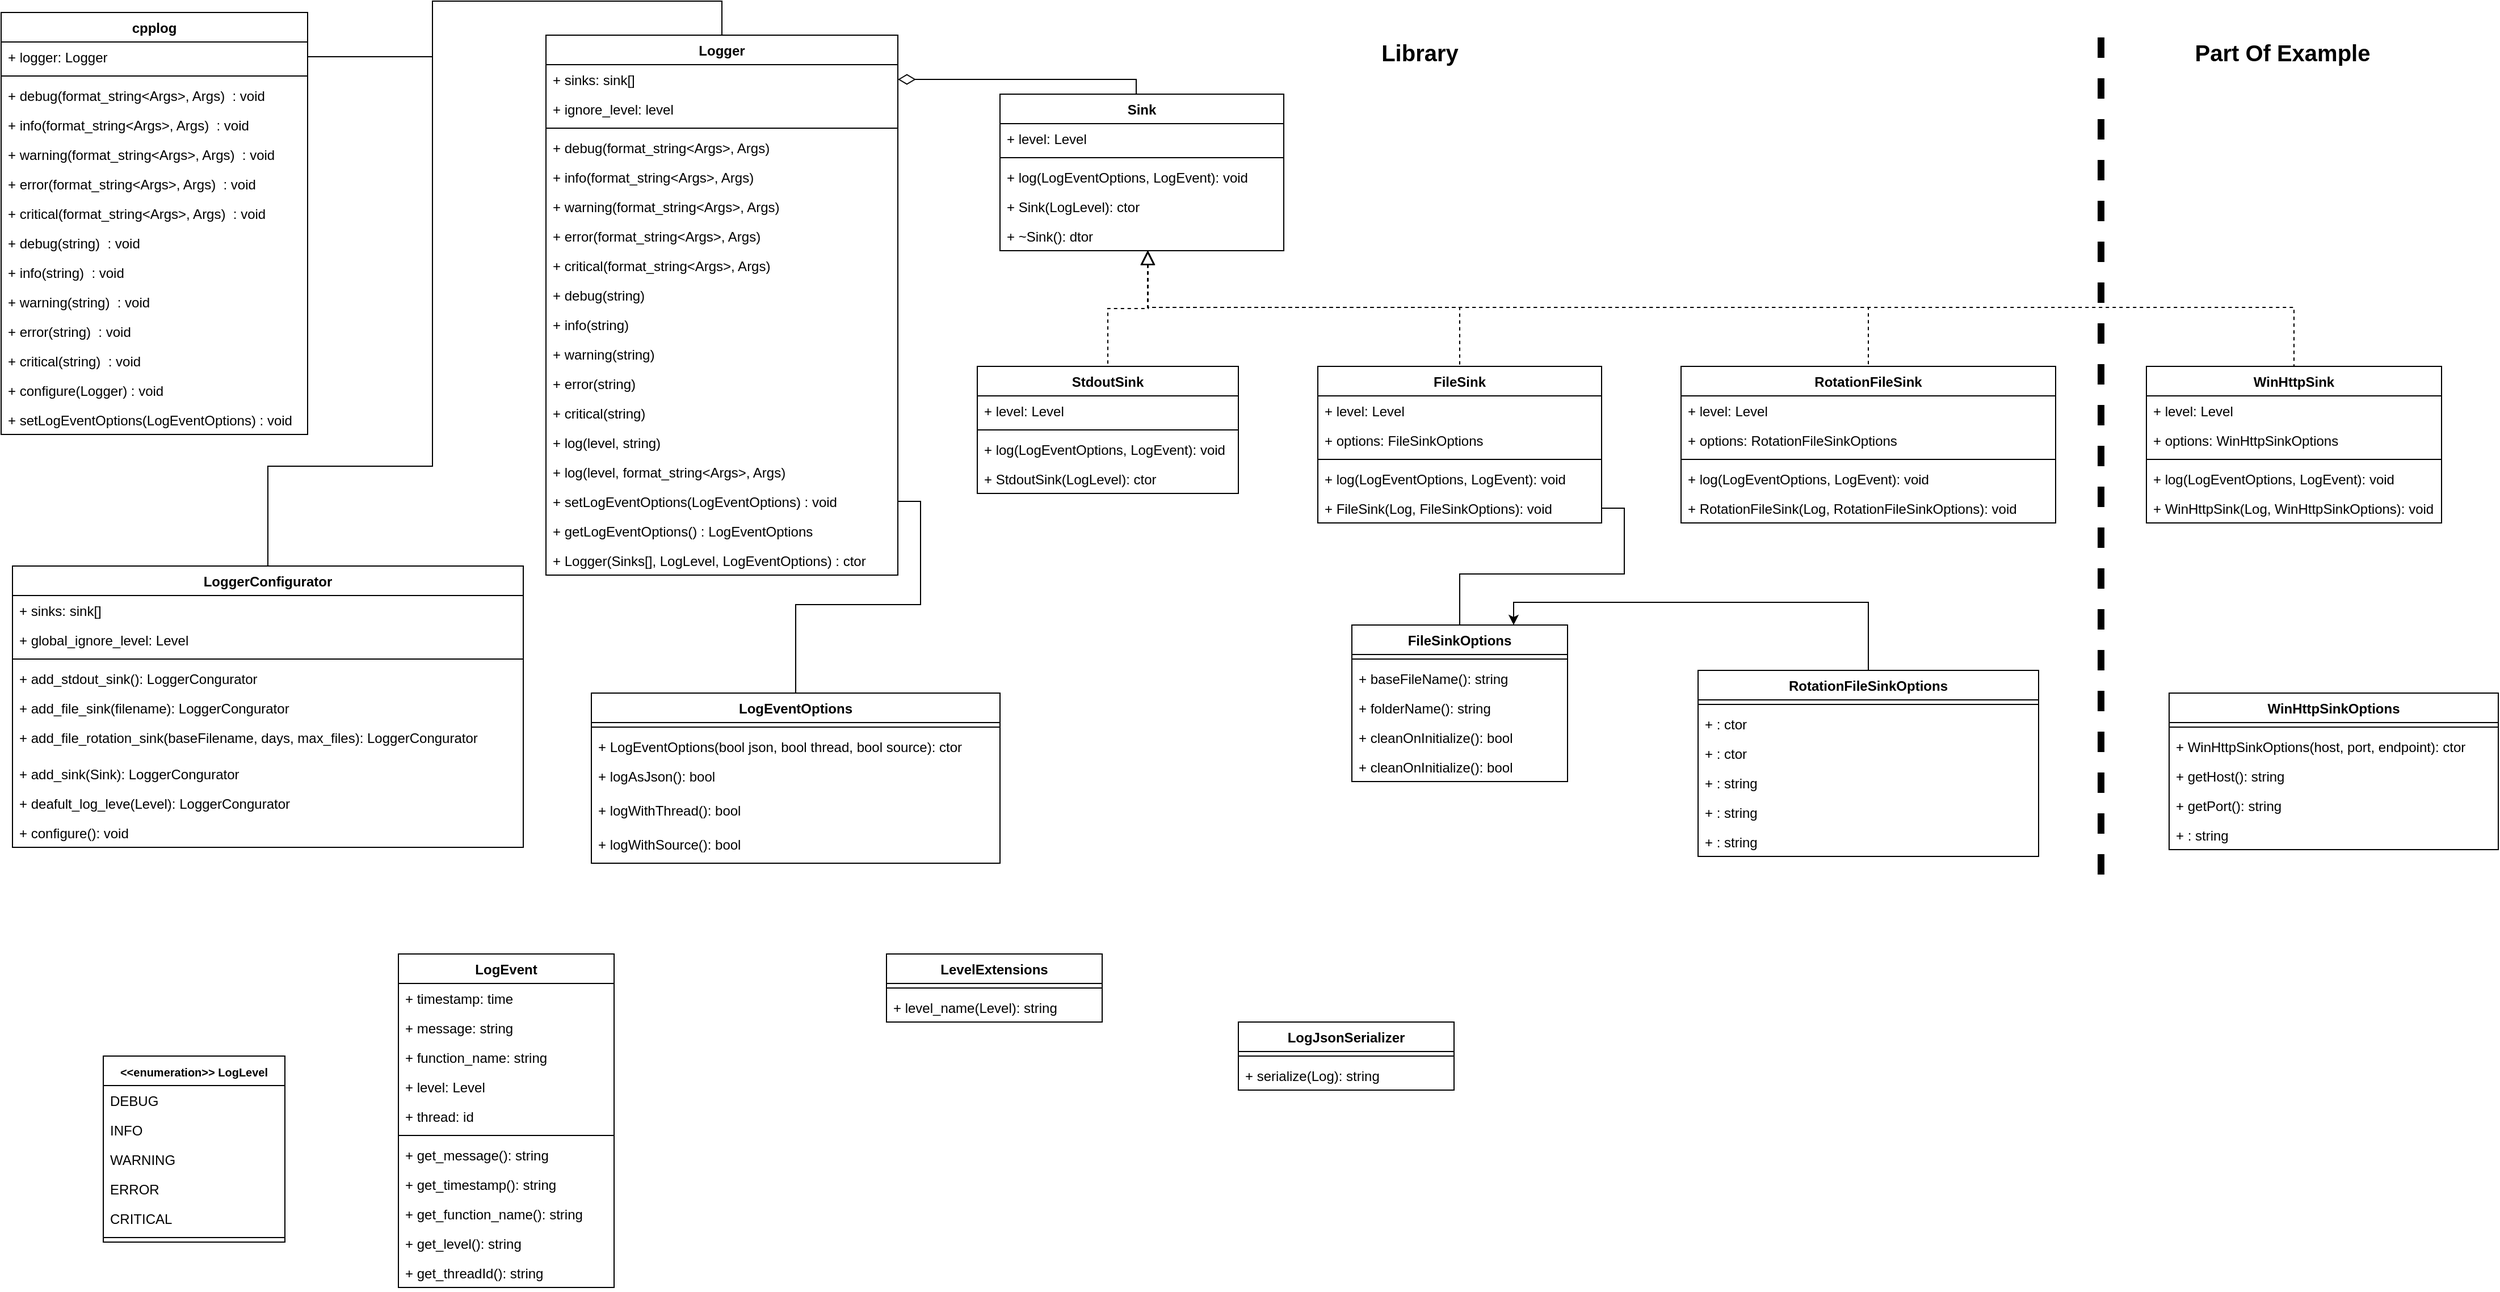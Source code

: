<mxfile version="26.2.9">
  <diagram name="Page-1" id="QMGaXMyqHhBk5dLgkblW">
    <mxGraphModel dx="1517" dy="479" grid="1" gridSize="10" guides="1" tooltips="1" connect="1" arrows="1" fold="1" page="1" pageScale="1" pageWidth="827" pageHeight="1169" math="0" shadow="0">
      <root>
        <mxCell id="0" />
        <mxCell id="1" parent="0" />
        <mxCell id="KMtWVhsrPkdKX9MJZ_qo-9" value="cpplog" style="swimlane;fontStyle=1;align=center;verticalAlign=top;childLayout=stackLayout;horizontal=1;startSize=26;horizontalStack=0;resizeParent=1;resizeParentMax=0;resizeLast=0;collapsible=1;marginBottom=0;whiteSpace=wrap;html=1;" parent="1" vertex="1">
          <mxGeometry x="-700" y="20" width="270" height="372" as="geometry">
            <mxRectangle x="120" y="10" width="100" height="30" as="alternateBounds" />
          </mxGeometry>
        </mxCell>
        <mxCell id="KMtWVhsrPkdKX9MJZ_qo-10" value="+ logger: Logger" style="text;strokeColor=none;fillColor=none;align=left;verticalAlign=top;spacingLeft=4;spacingRight=4;overflow=hidden;rotatable=0;points=[[0,0.5],[1,0.5]];portConstraint=eastwest;whiteSpace=wrap;html=1;" parent="KMtWVhsrPkdKX9MJZ_qo-9" vertex="1">
          <mxGeometry y="26" width="270" height="26" as="geometry" />
        </mxCell>
        <mxCell id="KMtWVhsrPkdKX9MJZ_qo-11" value="" style="line;strokeWidth=1;fillColor=none;align=left;verticalAlign=middle;spacingTop=-1;spacingLeft=3;spacingRight=3;rotatable=0;labelPosition=right;points=[];portConstraint=eastwest;strokeColor=inherit;" parent="KMtWVhsrPkdKX9MJZ_qo-9" vertex="1">
          <mxGeometry y="52" width="270" height="8" as="geometry" />
        </mxCell>
        <mxCell id="KMtWVhsrPkdKX9MJZ_qo-12" value="+ debug(format_string&amp;lt;Args&amp;gt;, Args)&amp;nbsp;&amp;nbsp;: void" style="text;strokeColor=none;fillColor=none;align=left;verticalAlign=top;spacingLeft=4;spacingRight=4;overflow=hidden;rotatable=0;points=[[0,0.5],[1,0.5]];portConstraint=eastwest;whiteSpace=wrap;html=1;" parent="KMtWVhsrPkdKX9MJZ_qo-9" vertex="1">
          <mxGeometry y="60" width="270" height="26" as="geometry" />
        </mxCell>
        <mxCell id="KMtWVhsrPkdKX9MJZ_qo-15" value="+ info(format_string&amp;lt;Args&amp;gt;, Args)&amp;nbsp;&amp;nbsp;: void" style="text;strokeColor=none;fillColor=none;align=left;verticalAlign=top;spacingLeft=4;spacingRight=4;overflow=hidden;rotatable=0;points=[[0,0.5],[1,0.5]];portConstraint=eastwest;whiteSpace=wrap;html=1;" parent="KMtWVhsrPkdKX9MJZ_qo-9" vertex="1">
          <mxGeometry y="86" width="270" height="26" as="geometry" />
        </mxCell>
        <mxCell id="KMtWVhsrPkdKX9MJZ_qo-16" value="+ warning(format_string&amp;lt;Args&amp;gt;, Args)&amp;nbsp;&amp;nbsp;: void" style="text;strokeColor=none;fillColor=none;align=left;verticalAlign=top;spacingLeft=4;spacingRight=4;overflow=hidden;rotatable=0;points=[[0,0.5],[1,0.5]];portConstraint=eastwest;whiteSpace=wrap;html=1;" parent="KMtWVhsrPkdKX9MJZ_qo-9" vertex="1">
          <mxGeometry y="112" width="270" height="26" as="geometry" />
        </mxCell>
        <mxCell id="KMtWVhsrPkdKX9MJZ_qo-17" value="+ error(format_string&amp;lt;Args&amp;gt;, Args)&amp;nbsp;&amp;nbsp;: void" style="text;strokeColor=none;fillColor=none;align=left;verticalAlign=top;spacingLeft=4;spacingRight=4;overflow=hidden;rotatable=0;points=[[0,0.5],[1,0.5]];portConstraint=eastwest;whiteSpace=wrap;html=1;" parent="KMtWVhsrPkdKX9MJZ_qo-9" vertex="1">
          <mxGeometry y="138" width="270" height="26" as="geometry" />
        </mxCell>
        <mxCell id="KMtWVhsrPkdKX9MJZ_qo-18" value="+ critical(format_string&amp;lt;Args&amp;gt;, Args)&amp;nbsp;&amp;nbsp;: void" style="text;strokeColor=none;fillColor=none;align=left;verticalAlign=top;spacingLeft=4;spacingRight=4;overflow=hidden;rotatable=0;points=[[0,0.5],[1,0.5]];portConstraint=eastwest;whiteSpace=wrap;html=1;" parent="KMtWVhsrPkdKX9MJZ_qo-9" vertex="1">
          <mxGeometry y="164" width="270" height="26" as="geometry" />
        </mxCell>
        <mxCell id="KMtWVhsrPkdKX9MJZ_qo-13" value="+ debug(string)&amp;nbsp;&amp;nbsp;: void" style="text;strokeColor=none;fillColor=none;align=left;verticalAlign=top;spacingLeft=4;spacingRight=4;overflow=hidden;rotatable=0;points=[[0,0.5],[1,0.5]];portConstraint=eastwest;whiteSpace=wrap;html=1;" parent="KMtWVhsrPkdKX9MJZ_qo-9" vertex="1">
          <mxGeometry y="190" width="270" height="26" as="geometry" />
        </mxCell>
        <mxCell id="KMtWVhsrPkdKX9MJZ_qo-14" value="+ info(string)&amp;nbsp;&amp;nbsp;: void" style="text;strokeColor=none;fillColor=none;align=left;verticalAlign=top;spacingLeft=4;spacingRight=4;overflow=hidden;rotatable=0;points=[[0,0.5],[1,0.5]];portConstraint=eastwest;whiteSpace=wrap;html=1;" parent="KMtWVhsrPkdKX9MJZ_qo-9" vertex="1">
          <mxGeometry y="216" width="270" height="26" as="geometry" />
        </mxCell>
        <mxCell id="KMtWVhsrPkdKX9MJZ_qo-20" value="+ warning(string)&amp;nbsp;&amp;nbsp;: void" style="text;strokeColor=none;fillColor=none;align=left;verticalAlign=top;spacingLeft=4;spacingRight=4;overflow=hidden;rotatable=0;points=[[0,0.5],[1,0.5]];portConstraint=eastwest;whiteSpace=wrap;html=1;" parent="KMtWVhsrPkdKX9MJZ_qo-9" vertex="1">
          <mxGeometry y="242" width="270" height="26" as="geometry" />
        </mxCell>
        <mxCell id="KMtWVhsrPkdKX9MJZ_qo-21" value="+ error(string)&amp;nbsp;&amp;nbsp;: void" style="text;strokeColor=none;fillColor=none;align=left;verticalAlign=top;spacingLeft=4;spacingRight=4;overflow=hidden;rotatable=0;points=[[0,0.5],[1,0.5]];portConstraint=eastwest;whiteSpace=wrap;html=1;" parent="KMtWVhsrPkdKX9MJZ_qo-9" vertex="1">
          <mxGeometry y="268" width="270" height="26" as="geometry" />
        </mxCell>
        <mxCell id="DtV7L_0xlHecqPKQUck3-12" value="+ critical(string)&amp;nbsp;&amp;nbsp;: void" style="text;strokeColor=none;fillColor=none;align=left;verticalAlign=top;spacingLeft=4;spacingRight=4;overflow=hidden;rotatable=0;points=[[0,0.5],[1,0.5]];portConstraint=eastwest;whiteSpace=wrap;html=1;" vertex="1" parent="KMtWVhsrPkdKX9MJZ_qo-9">
          <mxGeometry y="294" width="270" height="26" as="geometry" />
        </mxCell>
        <mxCell id="DtV7L_0xlHecqPKQUck3-13" value="+ configure(Logger) : void" style="text;strokeColor=none;fillColor=none;align=left;verticalAlign=top;spacingLeft=4;spacingRight=4;overflow=hidden;rotatable=0;points=[[0,0.5],[1,0.5]];portConstraint=eastwest;whiteSpace=wrap;html=1;" vertex="1" parent="KMtWVhsrPkdKX9MJZ_qo-9">
          <mxGeometry y="320" width="270" height="26" as="geometry" />
        </mxCell>
        <mxCell id="KMtWVhsrPkdKX9MJZ_qo-22" value="+ setLogEventOptions(LogEventOptions) : void" style="text;strokeColor=none;fillColor=none;align=left;verticalAlign=top;spacingLeft=4;spacingRight=4;overflow=hidden;rotatable=0;points=[[0,0.5],[1,0.5]];portConstraint=eastwest;whiteSpace=wrap;html=1;" parent="KMtWVhsrPkdKX9MJZ_qo-9" vertex="1">
          <mxGeometry y="346" width="270" height="26" as="geometry" />
        </mxCell>
        <mxCell id="KMtWVhsrPkdKX9MJZ_qo-92" style="edgeStyle=orthogonalEdgeStyle;rounded=0;orthogonalLoop=1;jettySize=auto;html=1;exitX=0.5;exitY=0;exitDx=0;exitDy=0;endArrow=none;startFill=0;entryX=1;entryY=0.5;entryDx=0;entryDy=0;" parent="1" target="KMtWVhsrPkdKX9MJZ_qo-10" edge="1" source="KMtWVhsrPkdKX9MJZ_qo-46">
          <mxGeometry relative="1" as="geometry">
            <Array as="points">
              <mxPoint x="-65" y="10" />
              <mxPoint x="-320" y="10" />
              <mxPoint x="-320" y="59" />
            </Array>
            <mxPoint x="-15" y="30" as="sourcePoint" />
            <mxPoint x="-280" y="100" as="targetPoint" />
          </mxGeometry>
        </mxCell>
        <mxCell id="KMtWVhsrPkdKX9MJZ_qo-46" value="Logger" style="swimlane;fontStyle=1;align=center;verticalAlign=top;childLayout=stackLayout;horizontal=1;startSize=26;horizontalStack=0;resizeParent=1;resizeParentMax=0;resizeLast=0;collapsible=1;marginBottom=0;whiteSpace=wrap;html=1;" parent="1" vertex="1">
          <mxGeometry x="-220" y="40" width="310" height="476" as="geometry">
            <mxRectangle x="120" y="10" width="100" height="30" as="alternateBounds" />
          </mxGeometry>
        </mxCell>
        <mxCell id="KMtWVhsrPkdKX9MJZ_qo-47" value="+ sinks: sink[]" style="text;strokeColor=none;fillColor=none;align=left;verticalAlign=top;spacingLeft=4;spacingRight=4;overflow=hidden;rotatable=0;points=[[0,0.5],[1,0.5]];portConstraint=eastwest;whiteSpace=wrap;html=1;" parent="KMtWVhsrPkdKX9MJZ_qo-46" vertex="1">
          <mxGeometry y="26" width="310" height="26" as="geometry" />
        </mxCell>
        <mxCell id="KMtWVhsrPkdKX9MJZ_qo-48" value="+ ignore_level: level" style="text;strokeColor=none;fillColor=none;align=left;verticalAlign=top;spacingLeft=4;spacingRight=4;overflow=hidden;rotatable=0;points=[[0,0.5],[1,0.5]];portConstraint=eastwest;whiteSpace=wrap;html=1;" parent="KMtWVhsrPkdKX9MJZ_qo-46" vertex="1">
          <mxGeometry y="52" width="310" height="26" as="geometry" />
        </mxCell>
        <mxCell id="KMtWVhsrPkdKX9MJZ_qo-49" value="" style="line;strokeWidth=1;fillColor=none;align=left;verticalAlign=middle;spacingTop=-1;spacingLeft=3;spacingRight=3;rotatable=0;labelPosition=right;points=[];portConstraint=eastwest;strokeColor=inherit;" parent="KMtWVhsrPkdKX9MJZ_qo-46" vertex="1">
          <mxGeometry y="78" width="310" height="8" as="geometry" />
        </mxCell>
        <mxCell id="KMtWVhsrPkdKX9MJZ_qo-50" value="+ debug(format_string&amp;lt;Args&amp;gt;, Args)" style="text;strokeColor=none;fillColor=none;align=left;verticalAlign=top;spacingLeft=4;spacingRight=4;overflow=hidden;rotatable=0;points=[[0,0.5],[1,0.5]];portConstraint=eastwest;whiteSpace=wrap;html=1;" parent="KMtWVhsrPkdKX9MJZ_qo-46" vertex="1">
          <mxGeometry y="86" width="310" height="26" as="geometry" />
        </mxCell>
        <mxCell id="KMtWVhsrPkdKX9MJZ_qo-51" value="+ info(format_string&amp;lt;Args&amp;gt;, Args)" style="text;strokeColor=none;fillColor=none;align=left;verticalAlign=top;spacingLeft=4;spacingRight=4;overflow=hidden;rotatable=0;points=[[0,0.5],[1,0.5]];portConstraint=eastwest;whiteSpace=wrap;html=1;" parent="KMtWVhsrPkdKX9MJZ_qo-46" vertex="1">
          <mxGeometry y="112" width="310" height="26" as="geometry" />
        </mxCell>
        <mxCell id="KMtWVhsrPkdKX9MJZ_qo-52" value="+ warning(format_string&amp;lt;Args&amp;gt;, Args)" style="text;strokeColor=none;fillColor=none;align=left;verticalAlign=top;spacingLeft=4;spacingRight=4;overflow=hidden;rotatable=0;points=[[0,0.5],[1,0.5]];portConstraint=eastwest;whiteSpace=wrap;html=1;" parent="KMtWVhsrPkdKX9MJZ_qo-46" vertex="1">
          <mxGeometry y="138" width="310" height="26" as="geometry" />
        </mxCell>
        <mxCell id="KMtWVhsrPkdKX9MJZ_qo-53" value="+ error(format_string&amp;lt;Args&amp;gt;, Args)" style="text;strokeColor=none;fillColor=none;align=left;verticalAlign=top;spacingLeft=4;spacingRight=4;overflow=hidden;rotatable=0;points=[[0,0.5],[1,0.5]];portConstraint=eastwest;whiteSpace=wrap;html=1;" parent="KMtWVhsrPkdKX9MJZ_qo-46" vertex="1">
          <mxGeometry y="164" width="310" height="26" as="geometry" />
        </mxCell>
        <mxCell id="KMtWVhsrPkdKX9MJZ_qo-54" value="+ critical(format_string&amp;lt;Args&amp;gt;, Args)" style="text;strokeColor=none;fillColor=none;align=left;verticalAlign=top;spacingLeft=4;spacingRight=4;overflow=hidden;rotatable=0;points=[[0,0.5],[1,0.5]];portConstraint=eastwest;whiteSpace=wrap;html=1;" parent="KMtWVhsrPkdKX9MJZ_qo-46" vertex="1">
          <mxGeometry y="190" width="310" height="26" as="geometry" />
        </mxCell>
        <mxCell id="KMtWVhsrPkdKX9MJZ_qo-55" value="+ debug(string)" style="text;strokeColor=none;fillColor=none;align=left;verticalAlign=top;spacingLeft=4;spacingRight=4;overflow=hidden;rotatable=0;points=[[0,0.5],[1,0.5]];portConstraint=eastwest;whiteSpace=wrap;html=1;" parent="KMtWVhsrPkdKX9MJZ_qo-46" vertex="1">
          <mxGeometry y="216" width="310" height="26" as="geometry" />
        </mxCell>
        <mxCell id="KMtWVhsrPkdKX9MJZ_qo-56" value="+ info(string)" style="text;strokeColor=none;fillColor=none;align=left;verticalAlign=top;spacingLeft=4;spacingRight=4;overflow=hidden;rotatable=0;points=[[0,0.5],[1,0.5]];portConstraint=eastwest;whiteSpace=wrap;html=1;" parent="KMtWVhsrPkdKX9MJZ_qo-46" vertex="1">
          <mxGeometry y="242" width="310" height="26" as="geometry" />
        </mxCell>
        <mxCell id="KMtWVhsrPkdKX9MJZ_qo-57" value="+ warning(string)" style="text;strokeColor=none;fillColor=none;align=left;verticalAlign=top;spacingLeft=4;spacingRight=4;overflow=hidden;rotatable=0;points=[[0,0.5],[1,0.5]];portConstraint=eastwest;whiteSpace=wrap;html=1;" parent="KMtWVhsrPkdKX9MJZ_qo-46" vertex="1">
          <mxGeometry y="268" width="310" height="26" as="geometry" />
        </mxCell>
        <mxCell id="KMtWVhsrPkdKX9MJZ_qo-58" value="+ error(string)" style="text;strokeColor=none;fillColor=none;align=left;verticalAlign=top;spacingLeft=4;spacingRight=4;overflow=hidden;rotatable=0;points=[[0,0.5],[1,0.5]];portConstraint=eastwest;whiteSpace=wrap;html=1;" parent="KMtWVhsrPkdKX9MJZ_qo-46" vertex="1">
          <mxGeometry y="294" width="310" height="26" as="geometry" />
        </mxCell>
        <mxCell id="KMtWVhsrPkdKX9MJZ_qo-59" value="+ critical(string)" style="text;strokeColor=none;fillColor=none;align=left;verticalAlign=top;spacingLeft=4;spacingRight=4;overflow=hidden;rotatable=0;points=[[0,0.5],[1,0.5]];portConstraint=eastwest;whiteSpace=wrap;html=1;" parent="KMtWVhsrPkdKX9MJZ_qo-46" vertex="1">
          <mxGeometry y="320" width="310" height="26" as="geometry" />
        </mxCell>
        <mxCell id="KMtWVhsrPkdKX9MJZ_qo-61" value="+ log(level, string)" style="text;strokeColor=none;fillColor=none;align=left;verticalAlign=top;spacingLeft=4;spacingRight=4;overflow=hidden;rotatable=0;points=[[0,0.5],[1,0.5]];portConstraint=eastwest;whiteSpace=wrap;html=1;" parent="KMtWVhsrPkdKX9MJZ_qo-46" vertex="1">
          <mxGeometry y="346" width="310" height="26" as="geometry" />
        </mxCell>
        <mxCell id="DtV7L_0xlHecqPKQUck3-28" value="+ log(level, format_string&amp;lt;Args&amp;gt;, Args)" style="text;strokeColor=none;fillColor=none;align=left;verticalAlign=top;spacingLeft=4;spacingRight=4;overflow=hidden;rotatable=0;points=[[0,0.5],[1,0.5]];portConstraint=eastwest;whiteSpace=wrap;html=1;" vertex="1" parent="KMtWVhsrPkdKX9MJZ_qo-46">
          <mxGeometry y="372" width="310" height="26" as="geometry" />
        </mxCell>
        <mxCell id="DtV7L_0xlHecqPKQUck3-31" value="+ setLogEventOptions(LogEventOptions) : void" style="text;strokeColor=none;fillColor=none;align=left;verticalAlign=top;spacingLeft=4;spacingRight=4;overflow=hidden;rotatable=0;points=[[0,0.5],[1,0.5]];portConstraint=eastwest;whiteSpace=wrap;html=1;" vertex="1" parent="KMtWVhsrPkdKX9MJZ_qo-46">
          <mxGeometry y="398" width="310" height="26" as="geometry" />
        </mxCell>
        <mxCell id="DtV7L_0xlHecqPKQUck3-32" value="+ getLogEventOptions() : LogEventOptions" style="text;strokeColor=none;fillColor=none;align=left;verticalAlign=top;spacingLeft=4;spacingRight=4;overflow=hidden;rotatable=0;points=[[0,0.5],[1,0.5]];portConstraint=eastwest;whiteSpace=wrap;html=1;" vertex="1" parent="KMtWVhsrPkdKX9MJZ_qo-46">
          <mxGeometry y="424" width="310" height="26" as="geometry" />
        </mxCell>
        <mxCell id="KMtWVhsrPkdKX9MJZ_qo-62" value="+ Logger(Sinks[], LogLevel, LogEventOptions) : ctor" style="text;strokeColor=none;fillColor=none;align=left;verticalAlign=top;spacingLeft=4;spacingRight=4;overflow=hidden;rotatable=0;points=[[0,0.5],[1,0.5]];portConstraint=eastwest;whiteSpace=wrap;html=1;" parent="KMtWVhsrPkdKX9MJZ_qo-46" vertex="1">
          <mxGeometry y="450" width="310" height="26" as="geometry" />
        </mxCell>
        <mxCell id="KMtWVhsrPkdKX9MJZ_qo-91" style="edgeStyle=orthogonalEdgeStyle;rounded=0;orthogonalLoop=1;jettySize=auto;html=1;endArrow=diamondThin;startFill=0;endFill=0;startSize=13;endSize=13;exitX=0.5;exitY=0;exitDx=0;exitDy=0;entryX=1;entryY=0.5;entryDx=0;entryDy=0;" parent="1" source="DtV7L_0xlHecqPKQUck3-35" target="KMtWVhsrPkdKX9MJZ_qo-47" edge="1">
          <mxGeometry relative="1" as="geometry">
            <Array as="points">
              <mxPoint x="300" y="100" />
              <mxPoint x="300" y="79" />
            </Array>
            <mxPoint x="300" y="92" as="sourcePoint" />
            <mxPoint x="160" y="110" as="targetPoint" />
          </mxGeometry>
        </mxCell>
        <mxCell id="KMtWVhsrPkdKX9MJZ_qo-97" style="edgeStyle=orthogonalEdgeStyle;rounded=0;orthogonalLoop=1;jettySize=auto;html=1;entryX=0.5;entryY=0;entryDx=0;entryDy=0;endArrow=none;startFill=0;startArrow=block;endSize=10;startSize=10;dashed=1;endFill=0;exitX=0.522;exitY=1;exitDx=0;exitDy=0;exitPerimeter=0;" parent="1" source="DtV7L_0xlHecqPKQUck3-42" target="KMtWVhsrPkdKX9MJZ_qo-93" edge="1">
          <mxGeometry relative="1" as="geometry">
            <mxPoint x="310" y="240" as="sourcePoint" />
          </mxGeometry>
        </mxCell>
        <mxCell id="KMtWVhsrPkdKX9MJZ_qo-93" value="StdoutSink" style="swimlane;fontStyle=1;align=center;verticalAlign=top;childLayout=stackLayout;horizontal=1;startSize=26;horizontalStack=0;resizeParent=1;resizeParentMax=0;resizeLast=0;collapsible=1;marginBottom=0;whiteSpace=wrap;html=1;" parent="1" vertex="1">
          <mxGeometry x="160" y="332" width="230" height="112" as="geometry" />
        </mxCell>
        <mxCell id="KMtWVhsrPkdKX9MJZ_qo-94" value="+ level: Level" style="text;strokeColor=none;fillColor=none;align=left;verticalAlign=top;spacingLeft=4;spacingRight=4;overflow=hidden;rotatable=0;points=[[0,0.5],[1,0.5]];portConstraint=eastwest;whiteSpace=wrap;html=1;" parent="KMtWVhsrPkdKX9MJZ_qo-93" vertex="1">
          <mxGeometry y="26" width="230" height="26" as="geometry" />
        </mxCell>
        <mxCell id="KMtWVhsrPkdKX9MJZ_qo-95" value="" style="line;strokeWidth=1;fillColor=none;align=left;verticalAlign=middle;spacingTop=-1;spacingLeft=3;spacingRight=3;rotatable=0;labelPosition=right;points=[];portConstraint=eastwest;strokeColor=inherit;" parent="KMtWVhsrPkdKX9MJZ_qo-93" vertex="1">
          <mxGeometry y="52" width="230" height="8" as="geometry" />
        </mxCell>
        <mxCell id="KMtWVhsrPkdKX9MJZ_qo-96" value="+ log(LogEventOptions, LogEvent): void" style="text;strokeColor=none;fillColor=none;align=left;verticalAlign=top;spacingLeft=4;spacingRight=4;overflow=hidden;rotatable=0;points=[[0,0.5],[1,0.5]];portConstraint=eastwest;whiteSpace=wrap;html=1;" parent="KMtWVhsrPkdKX9MJZ_qo-93" vertex="1">
          <mxGeometry y="60" width="230" height="26" as="geometry" />
        </mxCell>
        <mxCell id="DtV7L_0xlHecqPKQUck3-5" value="+&amp;nbsp;&lt;span style=&quot;text-align: center;&quot;&gt;StdoutSink&lt;/span&gt;(&lt;span style=&quot;text-align: center;&quot;&gt;LogLevel&lt;/span&gt;): ctor" style="text;strokeColor=none;fillColor=none;align=left;verticalAlign=top;spacingLeft=4;spacingRight=4;overflow=hidden;rotatable=0;points=[[0,0.5],[1,0.5]];portConstraint=eastwest;whiteSpace=wrap;html=1;" vertex="1" parent="KMtWVhsrPkdKX9MJZ_qo-93">
          <mxGeometry y="86" width="230" height="26" as="geometry" />
        </mxCell>
        <mxCell id="KMtWVhsrPkdKX9MJZ_qo-98" value="&lt;div&gt;&lt;font style=&quot;font-size: 10px;&quot;&gt;&amp;lt;&amp;lt;enumeration&amp;gt;&amp;gt;&amp;nbsp;&lt;/font&gt;&lt;span style=&quot;font-size: 10px; background-color: transparent; color: light-dark(rgb(0, 0, 0), rgb(255, 255, 255));&quot;&gt;LogLevel&lt;/span&gt;&lt;/div&gt;" style="swimlane;fontStyle=1;align=center;verticalAlign=top;childLayout=stackLayout;horizontal=1;startSize=26;horizontalStack=0;resizeParent=1;resizeParentMax=0;resizeLast=0;collapsible=1;marginBottom=0;whiteSpace=wrap;html=1;" parent="1" vertex="1">
          <mxGeometry x="-610" y="940" width="160" height="164" as="geometry">
            <mxRectangle x="-750" y="490" width="120" height="60" as="alternateBounds" />
          </mxGeometry>
        </mxCell>
        <mxCell id="KMtWVhsrPkdKX9MJZ_qo-99" value="DEBUG" style="text;strokeColor=none;fillColor=none;align=left;verticalAlign=top;spacingLeft=4;spacingRight=4;overflow=hidden;rotatable=0;points=[[0,0.5],[1,0.5]];portConstraint=eastwest;whiteSpace=wrap;html=1;" parent="KMtWVhsrPkdKX9MJZ_qo-98" vertex="1">
          <mxGeometry y="26" width="160" height="26" as="geometry" />
        </mxCell>
        <mxCell id="KMtWVhsrPkdKX9MJZ_qo-102" value="INFO" style="text;strokeColor=none;fillColor=none;align=left;verticalAlign=top;spacingLeft=4;spacingRight=4;overflow=hidden;rotatable=0;points=[[0,0.5],[1,0.5]];portConstraint=eastwest;whiteSpace=wrap;html=1;" parent="KMtWVhsrPkdKX9MJZ_qo-98" vertex="1">
          <mxGeometry y="52" width="160" height="26" as="geometry" />
        </mxCell>
        <mxCell id="KMtWVhsrPkdKX9MJZ_qo-103" value="WARNING" style="text;strokeColor=none;fillColor=none;align=left;verticalAlign=top;spacingLeft=4;spacingRight=4;overflow=hidden;rotatable=0;points=[[0,0.5],[1,0.5]];portConstraint=eastwest;whiteSpace=wrap;html=1;" parent="KMtWVhsrPkdKX9MJZ_qo-98" vertex="1">
          <mxGeometry y="78" width="160" height="26" as="geometry" />
        </mxCell>
        <mxCell id="KMtWVhsrPkdKX9MJZ_qo-104" value="ERROR" style="text;strokeColor=none;fillColor=none;align=left;verticalAlign=top;spacingLeft=4;spacingRight=4;overflow=hidden;rotatable=0;points=[[0,0.5],[1,0.5]];portConstraint=eastwest;whiteSpace=wrap;html=1;" parent="KMtWVhsrPkdKX9MJZ_qo-98" vertex="1">
          <mxGeometry y="104" width="160" height="26" as="geometry" />
        </mxCell>
        <mxCell id="KMtWVhsrPkdKX9MJZ_qo-105" value="CRITICAL" style="text;strokeColor=none;fillColor=none;align=left;verticalAlign=top;spacingLeft=4;spacingRight=4;overflow=hidden;rotatable=0;points=[[0,0.5],[1,0.5]];portConstraint=eastwest;whiteSpace=wrap;html=1;" parent="KMtWVhsrPkdKX9MJZ_qo-98" vertex="1">
          <mxGeometry y="130" width="160" height="26" as="geometry" />
        </mxCell>
        <mxCell id="KMtWVhsrPkdKX9MJZ_qo-100" value="" style="line;strokeWidth=1;fillColor=none;align=left;verticalAlign=middle;spacingTop=-1;spacingLeft=3;spacingRight=3;rotatable=0;labelPosition=right;points=[];portConstraint=eastwest;strokeColor=inherit;" parent="KMtWVhsrPkdKX9MJZ_qo-98" vertex="1">
          <mxGeometry y="156" width="160" height="8" as="geometry" />
        </mxCell>
        <mxCell id="KMtWVhsrPkdKX9MJZ_qo-106" value="FileSink" style="swimlane;fontStyle=1;align=center;verticalAlign=top;childLayout=stackLayout;horizontal=1;startSize=26;horizontalStack=0;resizeParent=1;resizeParentMax=0;resizeLast=0;collapsible=1;marginBottom=0;whiteSpace=wrap;html=1;" parent="1" vertex="1">
          <mxGeometry x="460" y="332" width="250" height="138" as="geometry" />
        </mxCell>
        <mxCell id="KMtWVhsrPkdKX9MJZ_qo-107" value="+ level: Level" style="text;strokeColor=none;fillColor=none;align=left;verticalAlign=top;spacingLeft=4;spacingRight=4;overflow=hidden;rotatable=0;points=[[0,0.5],[1,0.5]];portConstraint=eastwest;whiteSpace=wrap;html=1;" parent="KMtWVhsrPkdKX9MJZ_qo-106" vertex="1">
          <mxGeometry y="26" width="250" height="26" as="geometry" />
        </mxCell>
        <mxCell id="KMtWVhsrPkdKX9MJZ_qo-154" value="+ options: FileSinkOptions" style="text;strokeColor=none;fillColor=none;align=left;verticalAlign=top;spacingLeft=4;spacingRight=4;overflow=hidden;rotatable=0;points=[[0,0.5],[1,0.5]];portConstraint=eastwest;whiteSpace=wrap;html=1;" parent="KMtWVhsrPkdKX9MJZ_qo-106" vertex="1">
          <mxGeometry y="52" width="250" height="26" as="geometry" />
        </mxCell>
        <mxCell id="KMtWVhsrPkdKX9MJZ_qo-108" value="" style="line;strokeWidth=1;fillColor=none;align=left;verticalAlign=middle;spacingTop=-1;spacingLeft=3;spacingRight=3;rotatable=0;labelPosition=right;points=[];portConstraint=eastwest;strokeColor=inherit;" parent="KMtWVhsrPkdKX9MJZ_qo-106" vertex="1">
          <mxGeometry y="78" width="250" height="8" as="geometry" />
        </mxCell>
        <mxCell id="DtV7L_0xlHecqPKQUck3-6" value="+ log(LogEventOptions, LogEvent): void" style="text;strokeColor=none;fillColor=none;align=left;verticalAlign=top;spacingLeft=4;spacingRight=4;overflow=hidden;rotatable=0;points=[[0,0.5],[1,0.5]];portConstraint=eastwest;whiteSpace=wrap;html=1;" vertex="1" parent="KMtWVhsrPkdKX9MJZ_qo-106">
          <mxGeometry y="86" width="250" height="26" as="geometry" />
        </mxCell>
        <mxCell id="KMtWVhsrPkdKX9MJZ_qo-109" value="+ FileSink(Log, FileSinkOptions): void" style="text;strokeColor=none;fillColor=none;align=left;verticalAlign=top;spacingLeft=4;spacingRight=4;overflow=hidden;rotatable=0;points=[[0,0.5],[1,0.5]];portConstraint=eastwest;whiteSpace=wrap;html=1;" parent="KMtWVhsrPkdKX9MJZ_qo-106" vertex="1">
          <mxGeometry y="112" width="250" height="26" as="geometry" />
        </mxCell>
        <mxCell id="KMtWVhsrPkdKX9MJZ_qo-112" value="RotationFileSink" style="swimlane;fontStyle=1;align=center;verticalAlign=top;childLayout=stackLayout;horizontal=1;startSize=26;horizontalStack=0;resizeParent=1;resizeParentMax=0;resizeLast=0;collapsible=1;marginBottom=0;whiteSpace=wrap;html=1;" parent="1" vertex="1">
          <mxGeometry x="780" y="332" width="330" height="138" as="geometry" />
        </mxCell>
        <mxCell id="KMtWVhsrPkdKX9MJZ_qo-113" value="+ level: Level" style="text;strokeColor=none;fillColor=none;align=left;verticalAlign=top;spacingLeft=4;spacingRight=4;overflow=hidden;rotatable=0;points=[[0,0.5],[1,0.5]];portConstraint=eastwest;whiteSpace=wrap;html=1;" parent="KMtWVhsrPkdKX9MJZ_qo-112" vertex="1">
          <mxGeometry y="26" width="330" height="26" as="geometry" />
        </mxCell>
        <mxCell id="KMtWVhsrPkdKX9MJZ_qo-151" value="+ options: RotationFileSinkOptions" style="text;strokeColor=none;fillColor=none;align=left;verticalAlign=top;spacingLeft=4;spacingRight=4;overflow=hidden;rotatable=0;points=[[0,0.5],[1,0.5]];portConstraint=eastwest;whiteSpace=wrap;html=1;" parent="KMtWVhsrPkdKX9MJZ_qo-112" vertex="1">
          <mxGeometry y="52" width="330" height="26" as="geometry" />
        </mxCell>
        <mxCell id="KMtWVhsrPkdKX9MJZ_qo-114" value="" style="line;strokeWidth=1;fillColor=none;align=left;verticalAlign=middle;spacingTop=-1;spacingLeft=3;spacingRight=3;rotatable=0;labelPosition=right;points=[];portConstraint=eastwest;strokeColor=inherit;" parent="KMtWVhsrPkdKX9MJZ_qo-112" vertex="1">
          <mxGeometry y="78" width="330" height="8" as="geometry" />
        </mxCell>
        <mxCell id="KMtWVhsrPkdKX9MJZ_qo-115" value="+ log(LogEventOptions, LogEvent): void" style="text;strokeColor=none;fillColor=none;align=left;verticalAlign=top;spacingLeft=4;spacingRight=4;overflow=hidden;rotatable=0;points=[[0,0.5],[1,0.5]];portConstraint=eastwest;whiteSpace=wrap;html=1;" parent="KMtWVhsrPkdKX9MJZ_qo-112" vertex="1">
          <mxGeometry y="86" width="330" height="26" as="geometry" />
        </mxCell>
        <mxCell id="DtV7L_0xlHecqPKQUck3-43" value="+ RotationFileSink(Log, RotationFileSinkOptions): void" style="text;strokeColor=none;fillColor=none;align=left;verticalAlign=top;spacingLeft=4;spacingRight=4;overflow=hidden;rotatable=0;points=[[0,0.5],[1,0.5]];portConstraint=eastwest;whiteSpace=wrap;html=1;" vertex="1" parent="KMtWVhsrPkdKX9MJZ_qo-112">
          <mxGeometry y="112" width="330" height="26" as="geometry" />
        </mxCell>
        <mxCell id="KMtWVhsrPkdKX9MJZ_qo-116" value="WinHttpSink" style="swimlane;fontStyle=1;align=center;verticalAlign=top;childLayout=stackLayout;horizontal=1;startSize=26;horizontalStack=0;resizeParent=1;resizeParentMax=0;resizeLast=0;collapsible=1;marginBottom=0;whiteSpace=wrap;html=1;" parent="1" vertex="1">
          <mxGeometry x="1190" y="332" width="260" height="138" as="geometry" />
        </mxCell>
        <mxCell id="KMtWVhsrPkdKX9MJZ_qo-117" value="+ level: Level" style="text;strokeColor=none;fillColor=none;align=left;verticalAlign=top;spacingLeft=4;spacingRight=4;overflow=hidden;rotatable=0;points=[[0,0.5],[1,0.5]];portConstraint=eastwest;whiteSpace=wrap;html=1;" parent="KMtWVhsrPkdKX9MJZ_qo-116" vertex="1">
          <mxGeometry y="26" width="260" height="26" as="geometry" />
        </mxCell>
        <mxCell id="DtV7L_0xlHecqPKQUck3-44" value="+ options: WinHttpSinkOptions" style="text;strokeColor=none;fillColor=none;align=left;verticalAlign=top;spacingLeft=4;spacingRight=4;overflow=hidden;rotatable=0;points=[[0,0.5],[1,0.5]];portConstraint=eastwest;whiteSpace=wrap;html=1;" vertex="1" parent="KMtWVhsrPkdKX9MJZ_qo-116">
          <mxGeometry y="52" width="260" height="26" as="geometry" />
        </mxCell>
        <mxCell id="KMtWVhsrPkdKX9MJZ_qo-118" value="" style="line;strokeWidth=1;fillColor=none;align=left;verticalAlign=middle;spacingTop=-1;spacingLeft=3;spacingRight=3;rotatable=0;labelPosition=right;points=[];portConstraint=eastwest;strokeColor=inherit;" parent="KMtWVhsrPkdKX9MJZ_qo-116" vertex="1">
          <mxGeometry y="78" width="260" height="8" as="geometry" />
        </mxCell>
        <mxCell id="KMtWVhsrPkdKX9MJZ_qo-119" value="+ log(LogEventOptions, LogEvent): void" style="text;strokeColor=none;fillColor=none;align=left;verticalAlign=top;spacingLeft=4;spacingRight=4;overflow=hidden;rotatable=0;points=[[0,0.5],[1,0.5]];portConstraint=eastwest;whiteSpace=wrap;html=1;" parent="KMtWVhsrPkdKX9MJZ_qo-116" vertex="1">
          <mxGeometry y="86" width="260" height="26" as="geometry" />
        </mxCell>
        <mxCell id="DtV7L_0xlHecqPKQUck3-45" value="+ WinHttpSink(Log, WinHttpSinkOptions): void" style="text;strokeColor=none;fillColor=none;align=left;verticalAlign=top;spacingLeft=4;spacingRight=4;overflow=hidden;rotatable=0;points=[[0,0.5],[1,0.5]];portConstraint=eastwest;whiteSpace=wrap;html=1;" vertex="1" parent="KMtWVhsrPkdKX9MJZ_qo-116">
          <mxGeometry y="112" width="260" height="26" as="geometry" />
        </mxCell>
        <mxCell id="KMtWVhsrPkdKX9MJZ_qo-120" value="LogEvent" style="swimlane;fontStyle=1;align=center;verticalAlign=top;childLayout=stackLayout;horizontal=1;startSize=26;horizontalStack=0;resizeParent=1;resizeParentMax=0;resizeLast=0;collapsible=1;marginBottom=0;whiteSpace=wrap;html=1;" parent="1" vertex="1">
          <mxGeometry x="-350" y="850" width="190" height="294" as="geometry" />
        </mxCell>
        <mxCell id="KMtWVhsrPkdKX9MJZ_qo-121" value="+ timestamp: time" style="text;strokeColor=none;fillColor=none;align=left;verticalAlign=top;spacingLeft=4;spacingRight=4;overflow=hidden;rotatable=0;points=[[0,0.5],[1,0.5]];portConstraint=eastwest;whiteSpace=wrap;html=1;" parent="KMtWVhsrPkdKX9MJZ_qo-120" vertex="1">
          <mxGeometry y="26" width="190" height="26" as="geometry" />
        </mxCell>
        <mxCell id="KMtWVhsrPkdKX9MJZ_qo-124" value="+ message: string" style="text;strokeColor=none;fillColor=none;align=left;verticalAlign=top;spacingLeft=4;spacingRight=4;overflow=hidden;rotatable=0;points=[[0,0.5],[1,0.5]];portConstraint=eastwest;whiteSpace=wrap;html=1;" parent="KMtWVhsrPkdKX9MJZ_qo-120" vertex="1">
          <mxGeometry y="52" width="190" height="26" as="geometry" />
        </mxCell>
        <mxCell id="KMtWVhsrPkdKX9MJZ_qo-125" value="+ function_name: string" style="text;strokeColor=none;fillColor=none;align=left;verticalAlign=top;spacingLeft=4;spacingRight=4;overflow=hidden;rotatable=0;points=[[0,0.5],[1,0.5]];portConstraint=eastwest;whiteSpace=wrap;html=1;" parent="KMtWVhsrPkdKX9MJZ_qo-120" vertex="1">
          <mxGeometry y="78" width="190" height="26" as="geometry" />
        </mxCell>
        <mxCell id="KMtWVhsrPkdKX9MJZ_qo-126" value="+ level: Level" style="text;strokeColor=none;fillColor=none;align=left;verticalAlign=top;spacingLeft=4;spacingRight=4;overflow=hidden;rotatable=0;points=[[0,0.5],[1,0.5]];portConstraint=eastwest;whiteSpace=wrap;html=1;" parent="KMtWVhsrPkdKX9MJZ_qo-120" vertex="1">
          <mxGeometry y="104" width="190" height="26" as="geometry" />
        </mxCell>
        <mxCell id="KMtWVhsrPkdKX9MJZ_qo-131" value="+ thread: id" style="text;strokeColor=none;fillColor=none;align=left;verticalAlign=top;spacingLeft=4;spacingRight=4;overflow=hidden;rotatable=0;points=[[0,0.5],[1,0.5]];portConstraint=eastwest;whiteSpace=wrap;html=1;" parent="KMtWVhsrPkdKX9MJZ_qo-120" vertex="1">
          <mxGeometry y="130" width="190" height="26" as="geometry" />
        </mxCell>
        <mxCell id="KMtWVhsrPkdKX9MJZ_qo-122" value="" style="line;strokeWidth=1;fillColor=none;align=left;verticalAlign=middle;spacingTop=-1;spacingLeft=3;spacingRight=3;rotatable=0;labelPosition=right;points=[];portConstraint=eastwest;strokeColor=inherit;" parent="KMtWVhsrPkdKX9MJZ_qo-120" vertex="1">
          <mxGeometry y="156" width="190" height="8" as="geometry" />
        </mxCell>
        <mxCell id="KMtWVhsrPkdKX9MJZ_qo-123" value="+ get_message(): string" style="text;strokeColor=none;fillColor=none;align=left;verticalAlign=top;spacingLeft=4;spacingRight=4;overflow=hidden;rotatable=0;points=[[0,0.5],[1,0.5]];portConstraint=eastwest;whiteSpace=wrap;html=1;" parent="KMtWVhsrPkdKX9MJZ_qo-120" vertex="1">
          <mxGeometry y="164" width="190" height="26" as="geometry" />
        </mxCell>
        <mxCell id="KMtWVhsrPkdKX9MJZ_qo-132" value="+ get_timestamp(): string" style="text;strokeColor=none;fillColor=none;align=left;verticalAlign=top;spacingLeft=4;spacingRight=4;overflow=hidden;rotatable=0;points=[[0,0.5],[1,0.5]];portConstraint=eastwest;whiteSpace=wrap;html=1;" parent="KMtWVhsrPkdKX9MJZ_qo-120" vertex="1">
          <mxGeometry y="190" width="190" height="26" as="geometry" />
        </mxCell>
        <mxCell id="KMtWVhsrPkdKX9MJZ_qo-133" value="+ get_function_name(): string" style="text;strokeColor=none;fillColor=none;align=left;verticalAlign=top;spacingLeft=4;spacingRight=4;overflow=hidden;rotatable=0;points=[[0,0.5],[1,0.5]];portConstraint=eastwest;whiteSpace=wrap;html=1;" parent="KMtWVhsrPkdKX9MJZ_qo-120" vertex="1">
          <mxGeometry y="216" width="190" height="26" as="geometry" />
        </mxCell>
        <mxCell id="KMtWVhsrPkdKX9MJZ_qo-134" value="+ get_level(): string" style="text;strokeColor=none;fillColor=none;align=left;verticalAlign=top;spacingLeft=4;spacingRight=4;overflow=hidden;rotatable=0;points=[[0,0.5],[1,0.5]];portConstraint=eastwest;whiteSpace=wrap;html=1;" parent="KMtWVhsrPkdKX9MJZ_qo-120" vertex="1">
          <mxGeometry y="242" width="190" height="26" as="geometry" />
        </mxCell>
        <mxCell id="KMtWVhsrPkdKX9MJZ_qo-135" value="+ get_threadId(): string" style="text;strokeColor=none;fillColor=none;align=left;verticalAlign=top;spacingLeft=4;spacingRight=4;overflow=hidden;rotatable=0;points=[[0,0.5],[1,0.5]];portConstraint=eastwest;whiteSpace=wrap;html=1;" parent="KMtWVhsrPkdKX9MJZ_qo-120" vertex="1">
          <mxGeometry y="268" width="190" height="26" as="geometry" />
        </mxCell>
        <mxCell id="KMtWVhsrPkdKX9MJZ_qo-137" value="LogJsonSerializer" style="swimlane;fontStyle=1;align=center;verticalAlign=top;childLayout=stackLayout;horizontal=1;startSize=26;horizontalStack=0;resizeParent=1;resizeParentMax=0;resizeLast=0;collapsible=1;marginBottom=0;whiteSpace=wrap;html=1;" parent="1" vertex="1">
          <mxGeometry x="390" y="910" width="190" height="60" as="geometry" />
        </mxCell>
        <mxCell id="KMtWVhsrPkdKX9MJZ_qo-143" value="" style="line;strokeWidth=1;fillColor=none;align=left;verticalAlign=middle;spacingTop=-1;spacingLeft=3;spacingRight=3;rotatable=0;labelPosition=right;points=[];portConstraint=eastwest;strokeColor=inherit;" parent="KMtWVhsrPkdKX9MJZ_qo-137" vertex="1">
          <mxGeometry y="26" width="190" height="8" as="geometry" />
        </mxCell>
        <mxCell id="KMtWVhsrPkdKX9MJZ_qo-144" value="+ serialize(Log): string" style="text;strokeColor=none;fillColor=none;align=left;verticalAlign=top;spacingLeft=4;spacingRight=4;overflow=hidden;rotatable=0;points=[[0,0.5],[1,0.5]];portConstraint=eastwest;whiteSpace=wrap;html=1;" parent="KMtWVhsrPkdKX9MJZ_qo-137" vertex="1">
          <mxGeometry y="34" width="190" height="26" as="geometry" />
        </mxCell>
        <mxCell id="KMtWVhsrPkdKX9MJZ_qo-165" style="edgeStyle=orthogonalEdgeStyle;rounded=0;orthogonalLoop=1;jettySize=auto;html=1;endArrow=none;startFill=0;exitX=0.5;exitY=0;exitDx=0;exitDy=0;" parent="1" source="KMtWVhsrPkdKX9MJZ_qo-155" target="KMtWVhsrPkdKX9MJZ_qo-10" edge="1">
          <mxGeometry relative="1" as="geometry">
            <Array as="points">
              <mxPoint x="-465" y="461" />
              <mxPoint x="-465" y="420" />
              <mxPoint x="-320" y="420" />
              <mxPoint x="-320" y="59" />
            </Array>
            <mxPoint x="-470" y="428" as="sourcePoint" />
            <mxPoint x="-335" y="110" as="targetPoint" />
          </mxGeometry>
        </mxCell>
        <mxCell id="KMtWVhsrPkdKX9MJZ_qo-155" value="LoggerConfigurator" style="swimlane;fontStyle=1;align=center;verticalAlign=top;childLayout=stackLayout;horizontal=1;startSize=26;horizontalStack=0;resizeParent=1;resizeParentMax=0;resizeLast=0;collapsible=1;marginBottom=0;whiteSpace=wrap;html=1;" parent="1" vertex="1">
          <mxGeometry x="-690" y="508" width="450" height="248" as="geometry" />
        </mxCell>
        <mxCell id="KMtWVhsrPkdKX9MJZ_qo-156" value="+ sinks: sink[]" style="text;strokeColor=none;fillColor=none;align=left;verticalAlign=top;spacingLeft=4;spacingRight=4;overflow=hidden;rotatable=0;points=[[0,0.5],[1,0.5]];portConstraint=eastwest;whiteSpace=wrap;html=1;" parent="KMtWVhsrPkdKX9MJZ_qo-155" vertex="1">
          <mxGeometry y="26" width="450" height="26" as="geometry" />
        </mxCell>
        <mxCell id="KMtWVhsrPkdKX9MJZ_qo-159" value="+ global_ignore_level: Level" style="text;strokeColor=none;fillColor=none;align=left;verticalAlign=top;spacingLeft=4;spacingRight=4;overflow=hidden;rotatable=0;points=[[0,0.5],[1,0.5]];portConstraint=eastwest;whiteSpace=wrap;html=1;" parent="KMtWVhsrPkdKX9MJZ_qo-155" vertex="1">
          <mxGeometry y="52" width="450" height="26" as="geometry" />
        </mxCell>
        <mxCell id="KMtWVhsrPkdKX9MJZ_qo-157" value="" style="line;strokeWidth=1;fillColor=none;align=left;verticalAlign=middle;spacingTop=-1;spacingLeft=3;spacingRight=3;rotatable=0;labelPosition=right;points=[];portConstraint=eastwest;strokeColor=inherit;" parent="KMtWVhsrPkdKX9MJZ_qo-155" vertex="1">
          <mxGeometry y="78" width="450" height="8" as="geometry" />
        </mxCell>
        <mxCell id="KMtWVhsrPkdKX9MJZ_qo-158" value="+ add_stdout_sink(): LoggerCongurator" style="text;strokeColor=none;fillColor=none;align=left;verticalAlign=top;spacingLeft=4;spacingRight=4;overflow=hidden;rotatable=0;points=[[0,0.5],[1,0.5]];portConstraint=eastwest;whiteSpace=wrap;html=1;" parent="KMtWVhsrPkdKX9MJZ_qo-155" vertex="1">
          <mxGeometry y="86" width="450" height="26" as="geometry" />
        </mxCell>
        <mxCell id="KMtWVhsrPkdKX9MJZ_qo-161" value="+ add_file_sink(filename): LoggerCongurator" style="text;strokeColor=none;fillColor=none;align=left;verticalAlign=top;spacingLeft=4;spacingRight=4;overflow=hidden;rotatable=0;points=[[0,0.5],[1,0.5]];portConstraint=eastwest;whiteSpace=wrap;html=1;" parent="KMtWVhsrPkdKX9MJZ_qo-155" vertex="1">
          <mxGeometry y="112" width="450" height="26" as="geometry" />
        </mxCell>
        <mxCell id="KMtWVhsrPkdKX9MJZ_qo-162" value="+ add_file_rotation_sink(baseFilename, days, max_files): LoggerCongurator" style="text;strokeColor=none;fillColor=none;align=left;verticalAlign=top;spacingLeft=4;spacingRight=4;overflow=hidden;rotatable=0;points=[[0,0.5],[1,0.5]];portConstraint=eastwest;whiteSpace=wrap;html=1;" parent="KMtWVhsrPkdKX9MJZ_qo-155" vertex="1">
          <mxGeometry y="138" width="450" height="32" as="geometry" />
        </mxCell>
        <mxCell id="KMtWVhsrPkdKX9MJZ_qo-169" value="+ add_sink(Sink): LoggerCongurator" style="text;strokeColor=none;fillColor=none;align=left;verticalAlign=top;spacingLeft=4;spacingRight=4;overflow=hidden;rotatable=0;points=[[0,0.5],[1,0.5]];portConstraint=eastwest;whiteSpace=wrap;html=1;" parent="KMtWVhsrPkdKX9MJZ_qo-155" vertex="1">
          <mxGeometry y="170" width="450" height="26" as="geometry" />
        </mxCell>
        <mxCell id="KMtWVhsrPkdKX9MJZ_qo-168" value="+ deafult_log_leve(Level): LoggerCongurator" style="text;strokeColor=none;fillColor=none;align=left;verticalAlign=top;spacingLeft=4;spacingRight=4;overflow=hidden;rotatable=0;points=[[0,0.5],[1,0.5]];portConstraint=eastwest;whiteSpace=wrap;html=1;" parent="KMtWVhsrPkdKX9MJZ_qo-155" vertex="1">
          <mxGeometry y="196" width="450" height="26" as="geometry" />
        </mxCell>
        <mxCell id="KMtWVhsrPkdKX9MJZ_qo-167" value="+ configure(): void" style="text;strokeColor=none;fillColor=none;align=left;verticalAlign=top;spacingLeft=4;spacingRight=4;overflow=hidden;rotatable=0;points=[[0,0.5],[1,0.5]];portConstraint=eastwest;whiteSpace=wrap;html=1;" parent="KMtWVhsrPkdKX9MJZ_qo-155" vertex="1">
          <mxGeometry y="222" width="450" height="26" as="geometry" />
        </mxCell>
        <mxCell id="znbFlTrw6E4AFFPsOV5A-2" value="LevelExtensions" style="swimlane;fontStyle=1;align=center;verticalAlign=top;childLayout=stackLayout;horizontal=1;startSize=26;horizontalStack=0;resizeParent=1;resizeParentMax=0;resizeLast=0;collapsible=1;marginBottom=0;whiteSpace=wrap;html=1;" parent="1" vertex="1">
          <mxGeometry x="80" y="850" width="190" height="60" as="geometry" />
        </mxCell>
        <mxCell id="znbFlTrw6E4AFFPsOV5A-3" value="" style="line;strokeWidth=1;fillColor=none;align=left;verticalAlign=middle;spacingTop=-1;spacingLeft=3;spacingRight=3;rotatable=0;labelPosition=right;points=[];portConstraint=eastwest;strokeColor=inherit;" parent="znbFlTrw6E4AFFPsOV5A-2" vertex="1">
          <mxGeometry y="26" width="190" height="8" as="geometry" />
        </mxCell>
        <mxCell id="znbFlTrw6E4AFFPsOV5A-4" value="+ level_name(Level): string" style="text;strokeColor=none;fillColor=none;align=left;verticalAlign=top;spacingLeft=4;spacingRight=4;overflow=hidden;rotatable=0;points=[[0,0.5],[1,0.5]];portConstraint=eastwest;whiteSpace=wrap;html=1;" parent="znbFlTrw6E4AFFPsOV5A-2" vertex="1">
          <mxGeometry y="34" width="190" height="26" as="geometry" />
        </mxCell>
        <mxCell id="DtV7L_0xlHecqPKQUck3-59" style="edgeStyle=orthogonalEdgeStyle;rounded=0;orthogonalLoop=1;jettySize=auto;html=1;exitX=0.5;exitY=0;exitDx=0;exitDy=0;entryX=0.75;entryY=0;entryDx=0;entryDy=0;" edge="1" parent="1" source="DtV7L_0xlHecqPKQUck3-9" target="DtV7L_0xlHecqPKQUck3-17">
          <mxGeometry relative="1" as="geometry" />
        </mxCell>
        <mxCell id="DtV7L_0xlHecqPKQUck3-9" value="RotationFileSinkOptions" style="swimlane;fontStyle=1;align=center;verticalAlign=top;childLayout=stackLayout;horizontal=1;startSize=26;horizontalStack=0;resizeParent=1;resizeParentMax=0;resizeLast=0;collapsible=1;marginBottom=0;whiteSpace=wrap;html=1;" vertex="1" parent="1">
          <mxGeometry x="795" y="600" width="300" height="164" as="geometry" />
        </mxCell>
        <mxCell id="DtV7L_0xlHecqPKQUck3-10" value="" style="line;strokeWidth=1;fillColor=none;align=left;verticalAlign=middle;spacingTop=-1;spacingLeft=3;spacingRight=3;rotatable=0;labelPosition=right;points=[];portConstraint=eastwest;strokeColor=inherit;" vertex="1" parent="DtV7L_0xlHecqPKQUck3-9">
          <mxGeometry y="26" width="300" height="8" as="geometry" />
        </mxCell>
        <mxCell id="DtV7L_0xlHecqPKQUck3-11" value="+ : ctor" style="text;strokeColor=none;fillColor=none;align=left;verticalAlign=top;spacingLeft=4;spacingRight=4;overflow=hidden;rotatable=0;points=[[0,0.5],[1,0.5]];portConstraint=eastwest;whiteSpace=wrap;html=1;" vertex="1" parent="DtV7L_0xlHecqPKQUck3-9">
          <mxGeometry y="34" width="300" height="26" as="geometry" />
        </mxCell>
        <mxCell id="DtV7L_0xlHecqPKQUck3-61" value="+ : ctor" style="text;strokeColor=none;fillColor=none;align=left;verticalAlign=top;spacingLeft=4;spacingRight=4;overflow=hidden;rotatable=0;points=[[0,0.5],[1,0.5]];portConstraint=eastwest;whiteSpace=wrap;html=1;" vertex="1" parent="DtV7L_0xlHecqPKQUck3-9">
          <mxGeometry y="60" width="300" height="26" as="geometry" />
        </mxCell>
        <mxCell id="DtV7L_0xlHecqPKQUck3-62" value="+ : string" style="text;strokeColor=none;fillColor=none;align=left;verticalAlign=top;spacingLeft=4;spacingRight=4;overflow=hidden;rotatable=0;points=[[0,0.5],[1,0.5]];portConstraint=eastwest;whiteSpace=wrap;html=1;" vertex="1" parent="DtV7L_0xlHecqPKQUck3-9">
          <mxGeometry y="86" width="300" height="26" as="geometry" />
        </mxCell>
        <mxCell id="DtV7L_0xlHecqPKQUck3-63" value="+ : string" style="text;strokeColor=none;fillColor=none;align=left;verticalAlign=top;spacingLeft=4;spacingRight=4;overflow=hidden;rotatable=0;points=[[0,0.5],[1,0.5]];portConstraint=eastwest;whiteSpace=wrap;html=1;" vertex="1" parent="DtV7L_0xlHecqPKQUck3-9">
          <mxGeometry y="112" width="300" height="26" as="geometry" />
        </mxCell>
        <mxCell id="DtV7L_0xlHecqPKQUck3-64" value="+ : string" style="text;strokeColor=none;fillColor=none;align=left;verticalAlign=top;spacingLeft=4;spacingRight=4;overflow=hidden;rotatable=0;points=[[0,0.5],[1,0.5]];portConstraint=eastwest;whiteSpace=wrap;html=1;" vertex="1" parent="DtV7L_0xlHecqPKQUck3-9">
          <mxGeometry y="138" width="300" height="26" as="geometry" />
        </mxCell>
        <mxCell id="DtV7L_0xlHecqPKQUck3-55" style="edgeStyle=orthogonalEdgeStyle;rounded=0;orthogonalLoop=1;jettySize=auto;html=1;exitX=0.5;exitY=0;exitDx=0;exitDy=0;entryX=1;entryY=0.5;entryDx=0;entryDy=0;endArrow=none;startFill=0;" edge="1" parent="1" source="DtV7L_0xlHecqPKQUck3-14" target="DtV7L_0xlHecqPKQUck3-31">
          <mxGeometry relative="1" as="geometry" />
        </mxCell>
        <mxCell id="DtV7L_0xlHecqPKQUck3-14" value="LogEventOptions" style="swimlane;fontStyle=1;align=center;verticalAlign=top;childLayout=stackLayout;horizontal=1;startSize=26;horizontalStack=0;resizeParent=1;resizeParentMax=0;resizeLast=0;collapsible=1;marginBottom=0;whiteSpace=wrap;html=1;" vertex="1" parent="1">
          <mxGeometry x="-180" y="620" width="360" height="150" as="geometry" />
        </mxCell>
        <mxCell id="DtV7L_0xlHecqPKQUck3-15" value="" style="line;strokeWidth=1;fillColor=none;align=left;verticalAlign=middle;spacingTop=-1;spacingLeft=3;spacingRight=3;rotatable=0;labelPosition=right;points=[];portConstraint=eastwest;strokeColor=inherit;" vertex="1" parent="DtV7L_0xlHecqPKQUck3-14">
          <mxGeometry y="26" width="360" height="8" as="geometry" />
        </mxCell>
        <mxCell id="DtV7L_0xlHecqPKQUck3-23" value="+ LogEventOptions(bool json, bool thread, bool source): ctor" style="text;strokeColor=none;fillColor=none;align=left;verticalAlign=top;spacingLeft=4;spacingRight=4;overflow=hidden;rotatable=0;points=[[0,0.5],[1,0.5]];portConstraint=eastwest;whiteSpace=wrap;html=1;" vertex="1" parent="DtV7L_0xlHecqPKQUck3-14">
          <mxGeometry y="34" width="360" height="26" as="geometry" />
        </mxCell>
        <mxCell id="DtV7L_0xlHecqPKQUck3-26" value="+ logAsJson(): bool" style="text;strokeColor=none;fillColor=none;align=left;verticalAlign=top;spacingLeft=4;spacingRight=4;overflow=hidden;rotatable=0;points=[[0,0.5],[1,0.5]];portConstraint=eastwest;whiteSpace=wrap;html=1;" vertex="1" parent="DtV7L_0xlHecqPKQUck3-14">
          <mxGeometry y="60" width="360" height="30" as="geometry" />
        </mxCell>
        <mxCell id="DtV7L_0xlHecqPKQUck3-27" value="+ logWithThread(): bool" style="text;strokeColor=none;fillColor=none;align=left;verticalAlign=top;spacingLeft=4;spacingRight=4;overflow=hidden;rotatable=0;points=[[0,0.5],[1,0.5]];portConstraint=eastwest;whiteSpace=wrap;html=1;" vertex="1" parent="DtV7L_0xlHecqPKQUck3-14">
          <mxGeometry y="90" width="360" height="30" as="geometry" />
        </mxCell>
        <mxCell id="DtV7L_0xlHecqPKQUck3-25" value="+ logWithSource(): bool" style="text;strokeColor=none;fillColor=none;align=left;verticalAlign=top;spacingLeft=4;spacingRight=4;overflow=hidden;rotatable=0;points=[[0,0.5],[1,0.5]];portConstraint=eastwest;whiteSpace=wrap;html=1;" vertex="1" parent="DtV7L_0xlHecqPKQUck3-14">
          <mxGeometry y="120" width="360" height="30" as="geometry" />
        </mxCell>
        <mxCell id="DtV7L_0xlHecqPKQUck3-58" style="edgeStyle=orthogonalEdgeStyle;rounded=0;orthogonalLoop=1;jettySize=auto;html=1;exitX=0.5;exitY=0;exitDx=0;exitDy=0;entryX=1;entryY=0.5;entryDx=0;entryDy=0;endArrow=none;startFill=0;" edge="1" parent="1" source="DtV7L_0xlHecqPKQUck3-17" target="KMtWVhsrPkdKX9MJZ_qo-109">
          <mxGeometry relative="1" as="geometry" />
        </mxCell>
        <mxCell id="DtV7L_0xlHecqPKQUck3-17" value="FileSinkOptions" style="swimlane;fontStyle=1;align=center;verticalAlign=top;childLayout=stackLayout;horizontal=1;startSize=26;horizontalStack=0;resizeParent=1;resizeParentMax=0;resizeLast=0;collapsible=1;marginBottom=0;whiteSpace=wrap;html=1;" vertex="1" parent="1">
          <mxGeometry x="490" y="560" width="190" height="138" as="geometry" />
        </mxCell>
        <mxCell id="DtV7L_0xlHecqPKQUck3-18" value="" style="line;strokeWidth=1;fillColor=none;align=left;verticalAlign=middle;spacingTop=-1;spacingLeft=3;spacingRight=3;rotatable=0;labelPosition=right;points=[];portConstraint=eastwest;strokeColor=inherit;" vertex="1" parent="DtV7L_0xlHecqPKQUck3-17">
          <mxGeometry y="26" width="190" height="8" as="geometry" />
        </mxCell>
        <mxCell id="DtV7L_0xlHecqPKQUck3-19" value="+ baseFileName(): string" style="text;strokeColor=none;fillColor=none;align=left;verticalAlign=top;spacingLeft=4;spacingRight=4;overflow=hidden;rotatable=0;points=[[0,0.5],[1,0.5]];portConstraint=eastwest;whiteSpace=wrap;html=1;" vertex="1" parent="DtV7L_0xlHecqPKQUck3-17">
          <mxGeometry y="34" width="190" height="26" as="geometry" />
        </mxCell>
        <mxCell id="DtV7L_0xlHecqPKQUck3-56" value="+ folderName(): string" style="text;strokeColor=none;fillColor=none;align=left;verticalAlign=top;spacingLeft=4;spacingRight=4;overflow=hidden;rotatable=0;points=[[0,0.5],[1,0.5]];portConstraint=eastwest;whiteSpace=wrap;html=1;" vertex="1" parent="DtV7L_0xlHecqPKQUck3-17">
          <mxGeometry y="60" width="190" height="26" as="geometry" />
        </mxCell>
        <mxCell id="DtV7L_0xlHecqPKQUck3-57" value="+ cleanOnInitialize(): bool" style="text;strokeColor=none;fillColor=none;align=left;verticalAlign=top;spacingLeft=4;spacingRight=4;overflow=hidden;rotatable=0;points=[[0,0.5],[1,0.5]];portConstraint=eastwest;whiteSpace=wrap;html=1;" vertex="1" parent="DtV7L_0xlHecqPKQUck3-17">
          <mxGeometry y="86" width="190" height="26" as="geometry" />
        </mxCell>
        <mxCell id="DtV7L_0xlHecqPKQUck3-60" value="+ cleanOnInitialize(): bool" style="text;strokeColor=none;fillColor=none;align=left;verticalAlign=top;spacingLeft=4;spacingRight=4;overflow=hidden;rotatable=0;points=[[0,0.5],[1,0.5]];portConstraint=eastwest;whiteSpace=wrap;html=1;" vertex="1" parent="DtV7L_0xlHecqPKQUck3-17">
          <mxGeometry y="112" width="190" height="26" as="geometry" />
        </mxCell>
        <mxCell id="DtV7L_0xlHecqPKQUck3-20" value="WinHttpSinkOptions" style="swimlane;fontStyle=1;align=center;verticalAlign=top;childLayout=stackLayout;horizontal=1;startSize=26;horizontalStack=0;resizeParent=1;resizeParentMax=0;resizeLast=0;collapsible=1;marginBottom=0;whiteSpace=wrap;html=1;" vertex="1" parent="1">
          <mxGeometry x="1210" y="620" width="290" height="138" as="geometry" />
        </mxCell>
        <mxCell id="DtV7L_0xlHecqPKQUck3-21" value="" style="line;strokeWidth=1;fillColor=none;align=left;verticalAlign=middle;spacingTop=-1;spacingLeft=3;spacingRight=3;rotatable=0;labelPosition=right;points=[];portConstraint=eastwest;strokeColor=inherit;" vertex="1" parent="DtV7L_0xlHecqPKQUck3-20">
          <mxGeometry y="26" width="290" height="8" as="geometry" />
        </mxCell>
        <mxCell id="DtV7L_0xlHecqPKQUck3-22" value="+ WinHttpSinkOptions(host, port, endpoint): ctor" style="text;strokeColor=none;fillColor=none;align=left;verticalAlign=top;spacingLeft=4;spacingRight=4;overflow=hidden;rotatable=0;points=[[0,0.5],[1,0.5]];portConstraint=eastwest;whiteSpace=wrap;html=1;" vertex="1" parent="DtV7L_0xlHecqPKQUck3-20">
          <mxGeometry y="34" width="290" height="26" as="geometry" />
        </mxCell>
        <mxCell id="DtV7L_0xlHecqPKQUck3-65" value="+ getHost(): string" style="text;strokeColor=none;fillColor=none;align=left;verticalAlign=top;spacingLeft=4;spacingRight=4;overflow=hidden;rotatable=0;points=[[0,0.5],[1,0.5]];portConstraint=eastwest;whiteSpace=wrap;html=1;" vertex="1" parent="DtV7L_0xlHecqPKQUck3-20">
          <mxGeometry y="60" width="290" height="26" as="geometry" />
        </mxCell>
        <mxCell id="DtV7L_0xlHecqPKQUck3-66" value="+ getPort(): string" style="text;strokeColor=none;fillColor=none;align=left;verticalAlign=top;spacingLeft=4;spacingRight=4;overflow=hidden;rotatable=0;points=[[0,0.5],[1,0.5]];portConstraint=eastwest;whiteSpace=wrap;html=1;" vertex="1" parent="DtV7L_0xlHecqPKQUck3-20">
          <mxGeometry y="86" width="290" height="26" as="geometry" />
        </mxCell>
        <mxCell id="DtV7L_0xlHecqPKQUck3-67" value="+ : string" style="text;strokeColor=none;fillColor=none;align=left;verticalAlign=top;spacingLeft=4;spacingRight=4;overflow=hidden;rotatable=0;points=[[0,0.5],[1,0.5]];portConstraint=eastwest;whiteSpace=wrap;html=1;" vertex="1" parent="DtV7L_0xlHecqPKQUck3-20">
          <mxGeometry y="112" width="290" height="26" as="geometry" />
        </mxCell>
        <mxCell id="DtV7L_0xlHecqPKQUck3-35" value="Sink" style="swimlane;fontStyle=1;align=center;verticalAlign=top;childLayout=stackLayout;horizontal=1;startSize=26;horizontalStack=0;resizeParent=1;resizeParentMax=0;resizeLast=0;collapsible=1;marginBottom=0;whiteSpace=wrap;html=1;" vertex="1" parent="1">
          <mxGeometry x="180" y="92" width="250" height="138" as="geometry" />
        </mxCell>
        <mxCell id="DtV7L_0xlHecqPKQUck3-36" value="+ level: Level" style="text;strokeColor=none;fillColor=none;align=left;verticalAlign=top;spacingLeft=4;spacingRight=4;overflow=hidden;rotatable=0;points=[[0,0.5],[1,0.5]];portConstraint=eastwest;whiteSpace=wrap;html=1;" vertex="1" parent="DtV7L_0xlHecqPKQUck3-35">
          <mxGeometry y="26" width="250" height="26" as="geometry" />
        </mxCell>
        <mxCell id="DtV7L_0xlHecqPKQUck3-39" value="" style="line;strokeWidth=1;fillColor=none;align=left;verticalAlign=middle;spacingTop=-1;spacingLeft=3;spacingRight=3;rotatable=0;labelPosition=right;points=[];portConstraint=eastwest;strokeColor=inherit;" vertex="1" parent="DtV7L_0xlHecqPKQUck3-35">
          <mxGeometry y="52" width="250" height="8" as="geometry" />
        </mxCell>
        <mxCell id="DtV7L_0xlHecqPKQUck3-40" value="+ log(LogEventOptions, LogEvent): void" style="text;strokeColor=none;fillColor=none;align=left;verticalAlign=top;spacingLeft=4;spacingRight=4;overflow=hidden;rotatable=0;points=[[0,0.5],[1,0.5]];portConstraint=eastwest;whiteSpace=wrap;html=1;" vertex="1" parent="DtV7L_0xlHecqPKQUck3-35">
          <mxGeometry y="60" width="250" height="26" as="geometry" />
        </mxCell>
        <mxCell id="DtV7L_0xlHecqPKQUck3-41" value="&lt;span style=&quot;color: light-dark(rgb(0, 0, 0), rgb(255, 255, 255)); text-align: center; background-color: transparent;&quot;&gt;+ Sink(LogLevel&lt;/span&gt;&lt;span style=&quot;color: light-dark(rgb(0, 0, 0), rgb(255, 255, 255)); text-align: center; background-color: transparent;&quot;&gt;): ctor&lt;/span&gt;" style="text;strokeColor=none;fillColor=none;align=left;verticalAlign=top;spacingLeft=4;spacingRight=4;overflow=hidden;rotatable=0;points=[[0,0.5],[1,0.5]];portConstraint=eastwest;whiteSpace=wrap;html=1;" vertex="1" parent="DtV7L_0xlHecqPKQUck3-35">
          <mxGeometry y="86" width="250" height="26" as="geometry" />
        </mxCell>
        <mxCell id="DtV7L_0xlHecqPKQUck3-42" value="&lt;span style=&quot;color: light-dark(rgb(0, 0, 0), rgb(255, 255, 255)); text-align: center; background-color: transparent;&quot;&gt;+ ~Sink(&lt;/span&gt;&lt;span style=&quot;color: light-dark(rgb(0, 0, 0), rgb(255, 255, 255)); text-align: center; background-color: transparent;&quot;&gt;): dtor&lt;/span&gt;" style="text;strokeColor=none;fillColor=none;align=left;verticalAlign=top;spacingLeft=4;spacingRight=4;overflow=hidden;rotatable=0;points=[[0,0.5],[1,0.5]];portConstraint=eastwest;whiteSpace=wrap;html=1;" vertex="1" parent="DtV7L_0xlHecqPKQUck3-35">
          <mxGeometry y="112" width="250" height="26" as="geometry" />
        </mxCell>
        <mxCell id="DtV7L_0xlHecqPKQUck3-47" style="edgeStyle=orthogonalEdgeStyle;rounded=0;orthogonalLoop=1;jettySize=auto;html=1;endArrow=none;startFill=0;startArrow=block;endSize=10;startSize=10;dashed=1;endFill=0;exitX=0.521;exitY=0.999;exitDx=0;exitDy=0;exitPerimeter=0;" edge="1" parent="1" source="DtV7L_0xlHecqPKQUck3-42" target="KMtWVhsrPkdKX9MJZ_qo-106">
          <mxGeometry relative="1" as="geometry">
            <mxPoint x="330" y="250" as="sourcePoint" />
            <mxPoint x="285" y="342" as="targetPoint" />
            <Array as="points">
              <mxPoint x="310" y="280" />
              <mxPoint x="585" y="280" />
            </Array>
          </mxGeometry>
        </mxCell>
        <mxCell id="DtV7L_0xlHecqPKQUck3-49" style="edgeStyle=orthogonalEdgeStyle;rounded=0;orthogonalLoop=1;jettySize=auto;html=1;endArrow=none;startFill=0;startArrow=block;endSize=10;startSize=10;dashed=1;endFill=0;exitX=0.521;exitY=0.999;exitDx=0;exitDy=0;exitPerimeter=0;entryX=0.5;entryY=0;entryDx=0;entryDy=0;" edge="1" parent="1" target="KMtWVhsrPkdKX9MJZ_qo-112">
          <mxGeometry relative="1" as="geometry">
            <mxPoint x="310" y="230" as="sourcePoint" />
            <mxPoint x="585" y="332" as="targetPoint" />
            <Array as="points">
              <mxPoint x="310" y="280" />
              <mxPoint x="945" y="280" />
            </Array>
          </mxGeometry>
        </mxCell>
        <mxCell id="DtV7L_0xlHecqPKQUck3-50" style="edgeStyle=orthogonalEdgeStyle;rounded=0;orthogonalLoop=1;jettySize=auto;html=1;endArrow=none;startFill=0;startArrow=block;endSize=10;startSize=10;dashed=1;endFill=0;entryX=0.5;entryY=0;entryDx=0;entryDy=0;" edge="1" parent="1" target="KMtWVhsrPkdKX9MJZ_qo-116">
          <mxGeometry relative="1" as="geometry">
            <mxPoint x="310" y="230" as="sourcePoint" />
            <mxPoint x="955" y="342" as="targetPoint" />
            <Array as="points">
              <mxPoint x="310" y="280" />
              <mxPoint x="1320" y="280" />
            </Array>
          </mxGeometry>
        </mxCell>
        <mxCell id="DtV7L_0xlHecqPKQUck3-51" value="" style="endArrow=none;dashed=1;html=1;rounded=0;fontSize=18;spacing=3;jumpSize=15;strokeWidth=6;" edge="1" parent="1">
          <mxGeometry width="50" height="50" relative="1" as="geometry">
            <mxPoint x="1150" y="780" as="sourcePoint" />
            <mxPoint x="1150" y="40" as="targetPoint" />
          </mxGeometry>
        </mxCell>
        <mxCell id="DtV7L_0xlHecqPKQUck3-53" value="Part Of Example" style="text;html=1;align=center;verticalAlign=middle;whiteSpace=wrap;rounded=0;fontSize=20;fontStyle=1" vertex="1" parent="1">
          <mxGeometry x="1220" y="40" width="180" height="30" as="geometry" />
        </mxCell>
        <mxCell id="DtV7L_0xlHecqPKQUck3-54" value="Library" style="text;html=1;align=center;verticalAlign=middle;whiteSpace=wrap;rounded=0;fontSize=20;fontStyle=1" vertex="1" parent="1">
          <mxGeometry x="460" y="40" width="180" height="30" as="geometry" />
        </mxCell>
      </root>
    </mxGraphModel>
  </diagram>
</mxfile>

